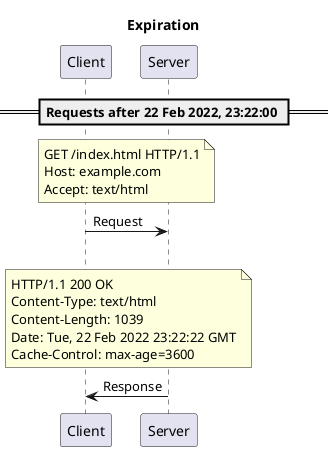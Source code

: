 @startuml

title "Expiration"

participant Client
participant Server

== Requests after 22 Feb 2022, 23:22:00 ==

note over Client, Server
GET /index.html HTTP/1.1
Host: example.com
Accept: text/html
end note
Client -> Server: Request

|||

note over Client, Server
HTTP/1.1 200 OK
Content-Type: text/html
Content-Length: 1039
Date: Tue, 22 Feb 2022 23:22:22 GMT
Cache-Control: max-age=3600
end note
Server -> Client: Response

@enduml
